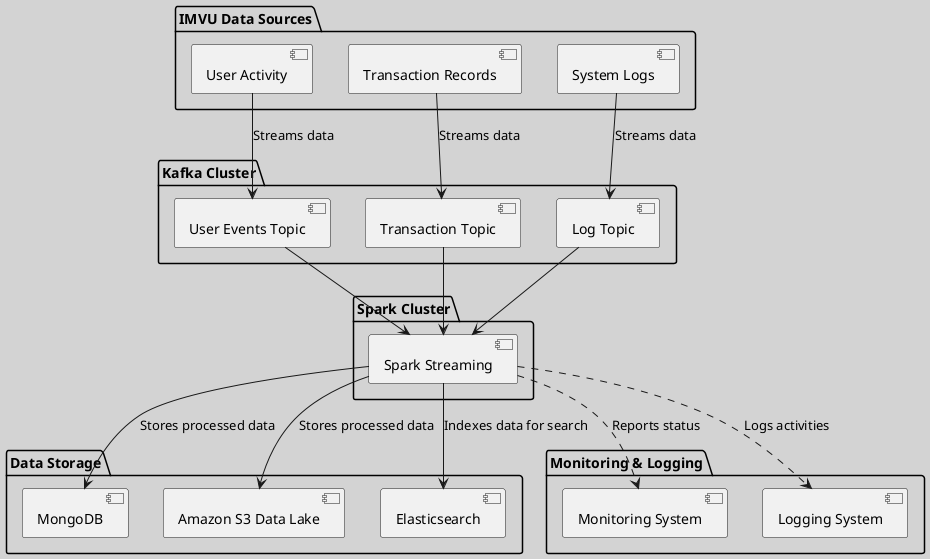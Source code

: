 @startuml
skinparam backgroundColor #D3D3D3

package "IMVU Data Sources" {
    [User Activity]
    [Transaction Records]
    [System Logs]
}

package "Kafka Cluster" {
    [User Events Topic]
    [Transaction Topic]
    [Log Topic]
}

package "Spark Cluster" {
    [Spark Streaming]
}

package "Data Storage" {
    [MongoDB]
    [Amazon S3 Data Lake]
    [Elasticsearch]
}

package "Monitoring & Logging" {
    [Monitoring System]
    [Logging System]
}

[User Activity] --> [User Events Topic] : Streams data
[Transaction Records] --> [Transaction Topic] : Streams data
[System Logs] --> [Log Topic] : Streams data

[User Events Topic] --> [Spark Streaming]
[Transaction Topic] --> [Spark Streaming]
[Log Topic] --> [Spark Streaming]

[Spark Streaming] --> [MongoDB] : Stores processed data
[Spark Streaming] --> [Amazon S3 Data Lake] : Stores processed data
[Spark Streaming] --> [Elasticsearch] : Indexes data for search

[Spark Streaming] ..> [Monitoring System] : Reports status
[Spark Streaming] ..> [Logging System] : Logs activities

@enduml
